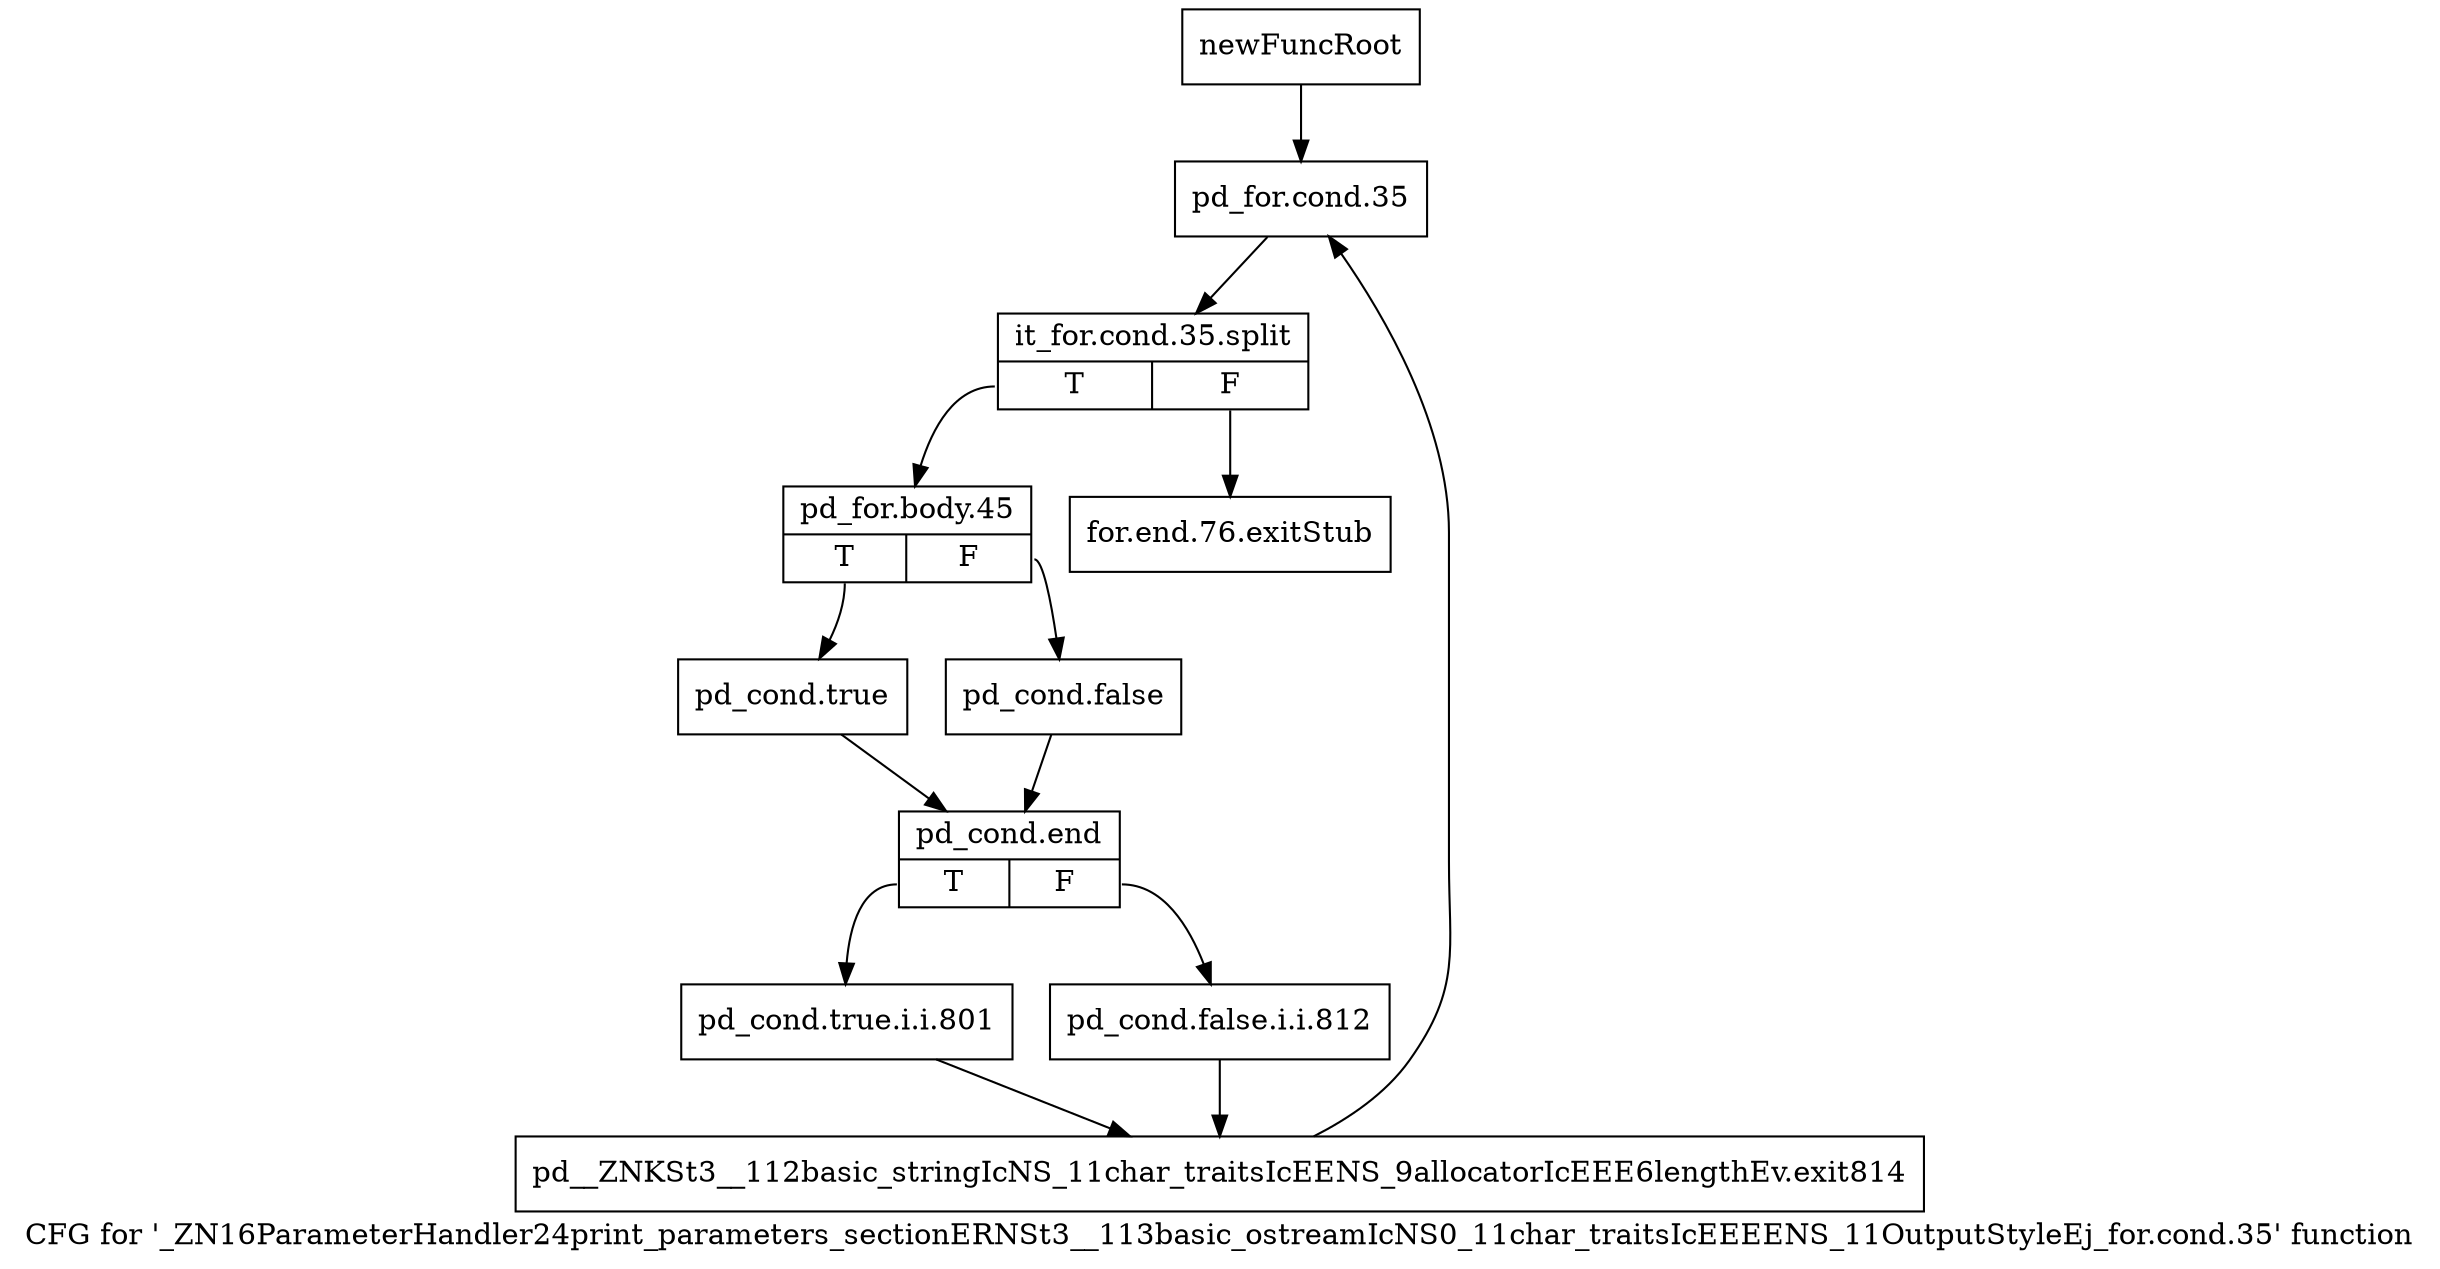 digraph "CFG for '_ZN16ParameterHandler24print_parameters_sectionERNSt3__113basic_ostreamIcNS0_11char_traitsIcEEEENS_11OutputStyleEj_for.cond.35' function" {
	label="CFG for '_ZN16ParameterHandler24print_parameters_sectionERNSt3__113basic_ostreamIcNS0_11char_traitsIcEEEENS_11OutputStyleEj_for.cond.35' function";

	Node0x9594ec0 [shape=record,label="{newFuncRoot}"];
	Node0x9594ec0 -> Node0x9594f60;
	Node0x9594f10 [shape=record,label="{for.end.76.exitStub}"];
	Node0x9594f60 [shape=record,label="{pd_for.cond.35}"];
	Node0x9594f60 -> Node0xaaf06d0;
	Node0xaaf06d0 [shape=record,label="{it_for.cond.35.split|{<s0>T|<s1>F}}"];
	Node0xaaf06d0:s0 -> Node0x9594fb0;
	Node0xaaf06d0:s1 -> Node0x9594f10;
	Node0x9594fb0 [shape=record,label="{pd_for.body.45|{<s0>T|<s1>F}}"];
	Node0x9594fb0:s0 -> Node0x9595050;
	Node0x9594fb0:s1 -> Node0x9595000;
	Node0x9595000 [shape=record,label="{pd_cond.false}"];
	Node0x9595000 -> Node0x95950a0;
	Node0x9595050 [shape=record,label="{pd_cond.true}"];
	Node0x9595050 -> Node0x95950a0;
	Node0x95950a0 [shape=record,label="{pd_cond.end|{<s0>T|<s1>F}}"];
	Node0x95950a0:s0 -> Node0x9595140;
	Node0x95950a0:s1 -> Node0x95950f0;
	Node0x95950f0 [shape=record,label="{pd_cond.false.i.i.812}"];
	Node0x95950f0 -> Node0x9595190;
	Node0x9595140 [shape=record,label="{pd_cond.true.i.i.801}"];
	Node0x9595140 -> Node0x9595190;
	Node0x9595190 [shape=record,label="{pd__ZNKSt3__112basic_stringIcNS_11char_traitsIcEENS_9allocatorIcEEE6lengthEv.exit814}"];
	Node0x9595190 -> Node0x9594f60;
}
